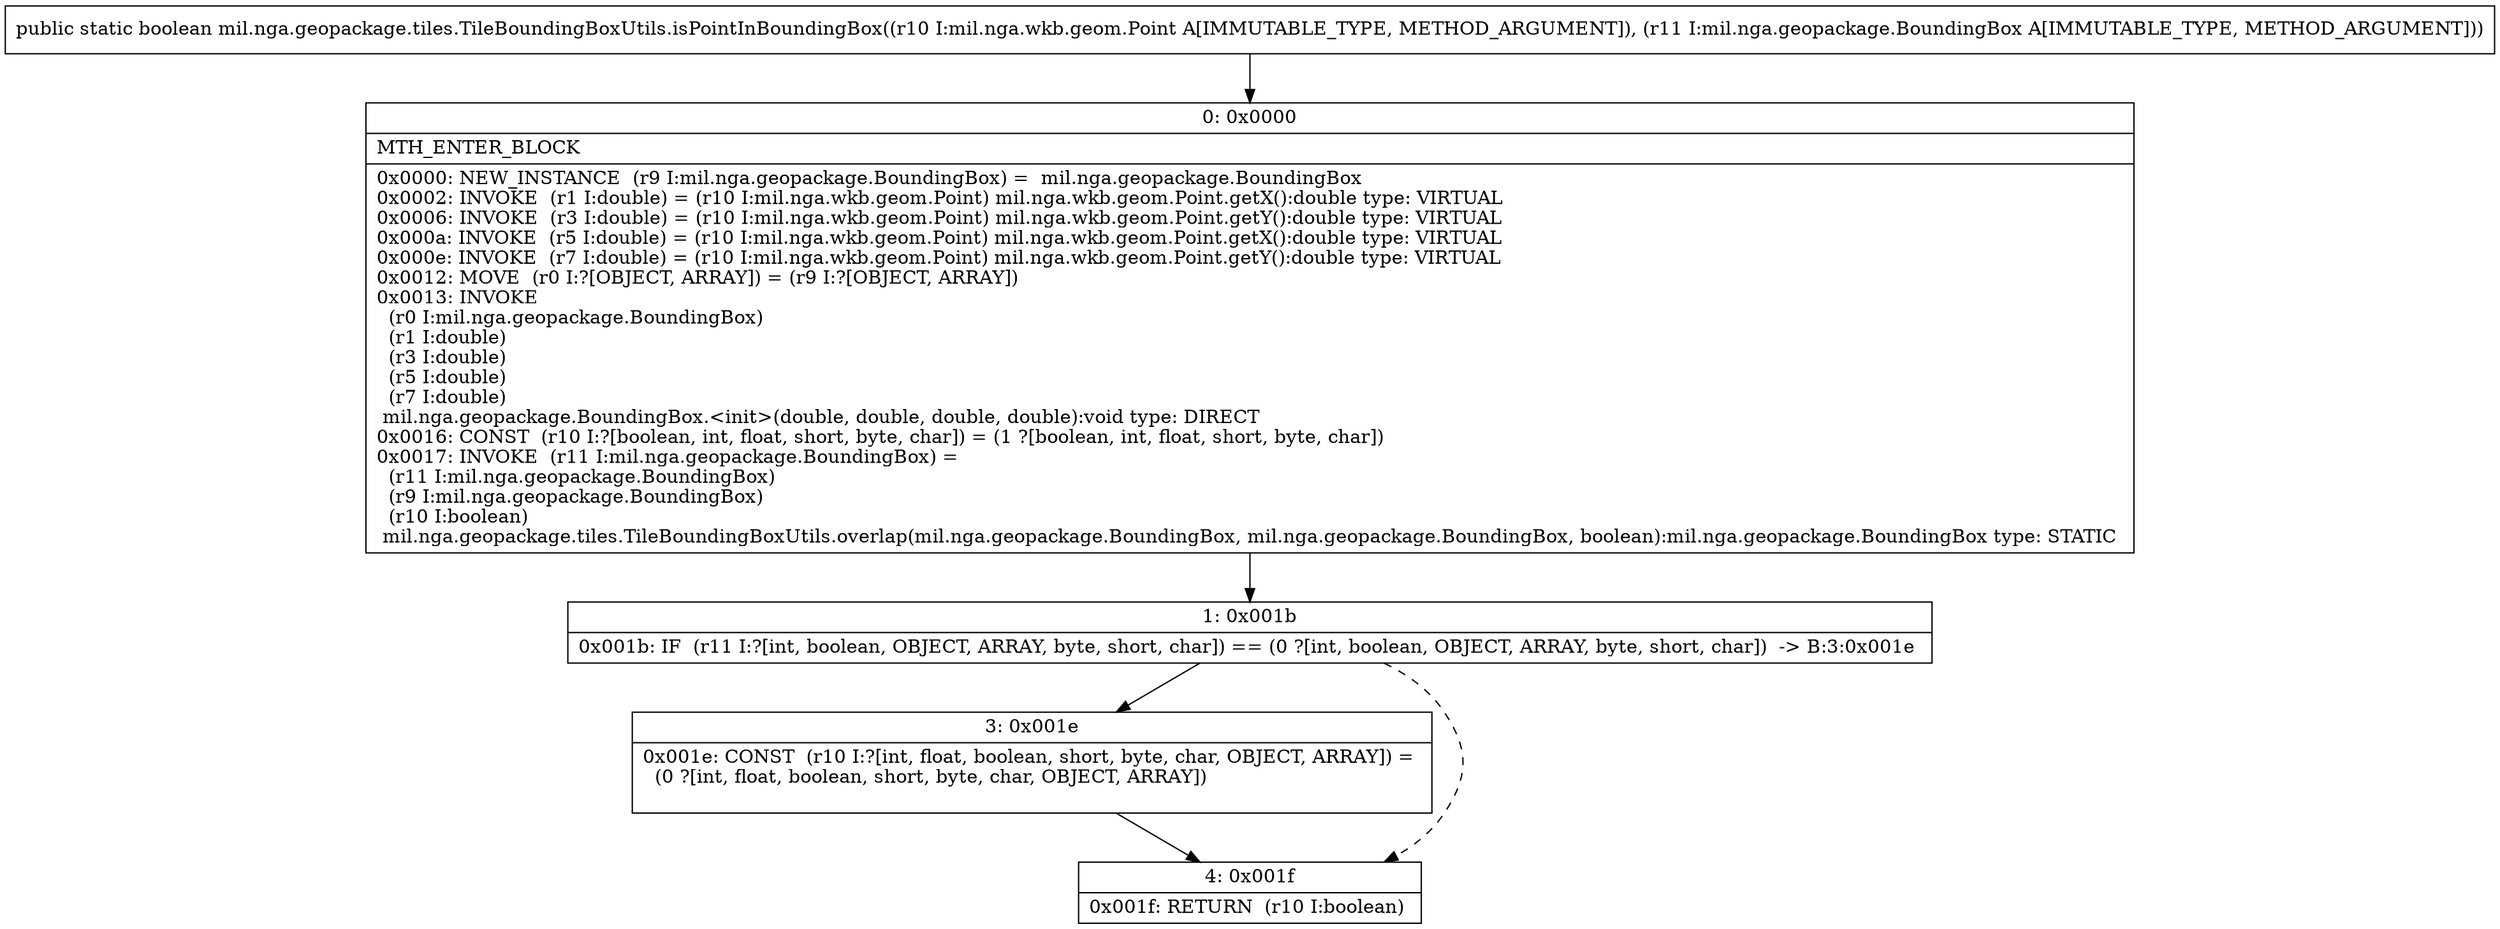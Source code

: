 digraph "CFG formil.nga.geopackage.tiles.TileBoundingBoxUtils.isPointInBoundingBox(Lmil\/nga\/wkb\/geom\/Point;Lmil\/nga\/geopackage\/BoundingBox;)Z" {
Node_0 [shape=record,label="{0\:\ 0x0000|MTH_ENTER_BLOCK\l|0x0000: NEW_INSTANCE  (r9 I:mil.nga.geopackage.BoundingBox) =  mil.nga.geopackage.BoundingBox \l0x0002: INVOKE  (r1 I:double) = (r10 I:mil.nga.wkb.geom.Point) mil.nga.wkb.geom.Point.getX():double type: VIRTUAL \l0x0006: INVOKE  (r3 I:double) = (r10 I:mil.nga.wkb.geom.Point) mil.nga.wkb.geom.Point.getY():double type: VIRTUAL \l0x000a: INVOKE  (r5 I:double) = (r10 I:mil.nga.wkb.geom.Point) mil.nga.wkb.geom.Point.getX():double type: VIRTUAL \l0x000e: INVOKE  (r7 I:double) = (r10 I:mil.nga.wkb.geom.Point) mil.nga.wkb.geom.Point.getY():double type: VIRTUAL \l0x0012: MOVE  (r0 I:?[OBJECT, ARRAY]) = (r9 I:?[OBJECT, ARRAY]) \l0x0013: INVOKE  \l  (r0 I:mil.nga.geopackage.BoundingBox)\l  (r1 I:double)\l  (r3 I:double)\l  (r5 I:double)\l  (r7 I:double)\l mil.nga.geopackage.BoundingBox.\<init\>(double, double, double, double):void type: DIRECT \l0x0016: CONST  (r10 I:?[boolean, int, float, short, byte, char]) = (1 ?[boolean, int, float, short, byte, char]) \l0x0017: INVOKE  (r11 I:mil.nga.geopackage.BoundingBox) = \l  (r11 I:mil.nga.geopackage.BoundingBox)\l  (r9 I:mil.nga.geopackage.BoundingBox)\l  (r10 I:boolean)\l mil.nga.geopackage.tiles.TileBoundingBoxUtils.overlap(mil.nga.geopackage.BoundingBox, mil.nga.geopackage.BoundingBox, boolean):mil.nga.geopackage.BoundingBox type: STATIC \l}"];
Node_1 [shape=record,label="{1\:\ 0x001b|0x001b: IF  (r11 I:?[int, boolean, OBJECT, ARRAY, byte, short, char]) == (0 ?[int, boolean, OBJECT, ARRAY, byte, short, char])  \-\> B:3:0x001e \l}"];
Node_3 [shape=record,label="{3\:\ 0x001e|0x001e: CONST  (r10 I:?[int, float, boolean, short, byte, char, OBJECT, ARRAY]) = \l  (0 ?[int, float, boolean, short, byte, char, OBJECT, ARRAY])\l \l}"];
Node_4 [shape=record,label="{4\:\ 0x001f|0x001f: RETURN  (r10 I:boolean) \l}"];
MethodNode[shape=record,label="{public static boolean mil.nga.geopackage.tiles.TileBoundingBoxUtils.isPointInBoundingBox((r10 I:mil.nga.wkb.geom.Point A[IMMUTABLE_TYPE, METHOD_ARGUMENT]), (r11 I:mil.nga.geopackage.BoundingBox A[IMMUTABLE_TYPE, METHOD_ARGUMENT])) }"];
MethodNode -> Node_0;
Node_0 -> Node_1;
Node_1 -> Node_3;
Node_1 -> Node_4[style=dashed];
Node_3 -> Node_4;
}


